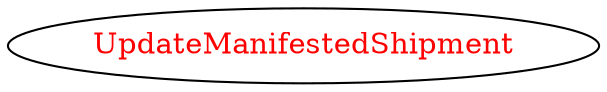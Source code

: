 digraph dependencyGraph {
 concentrate=true;
 ranksep="2.0";
 rankdir="LR"; 
 splines="ortho";
"UpdateManifestedShipment" [fontcolor="red"];
}
